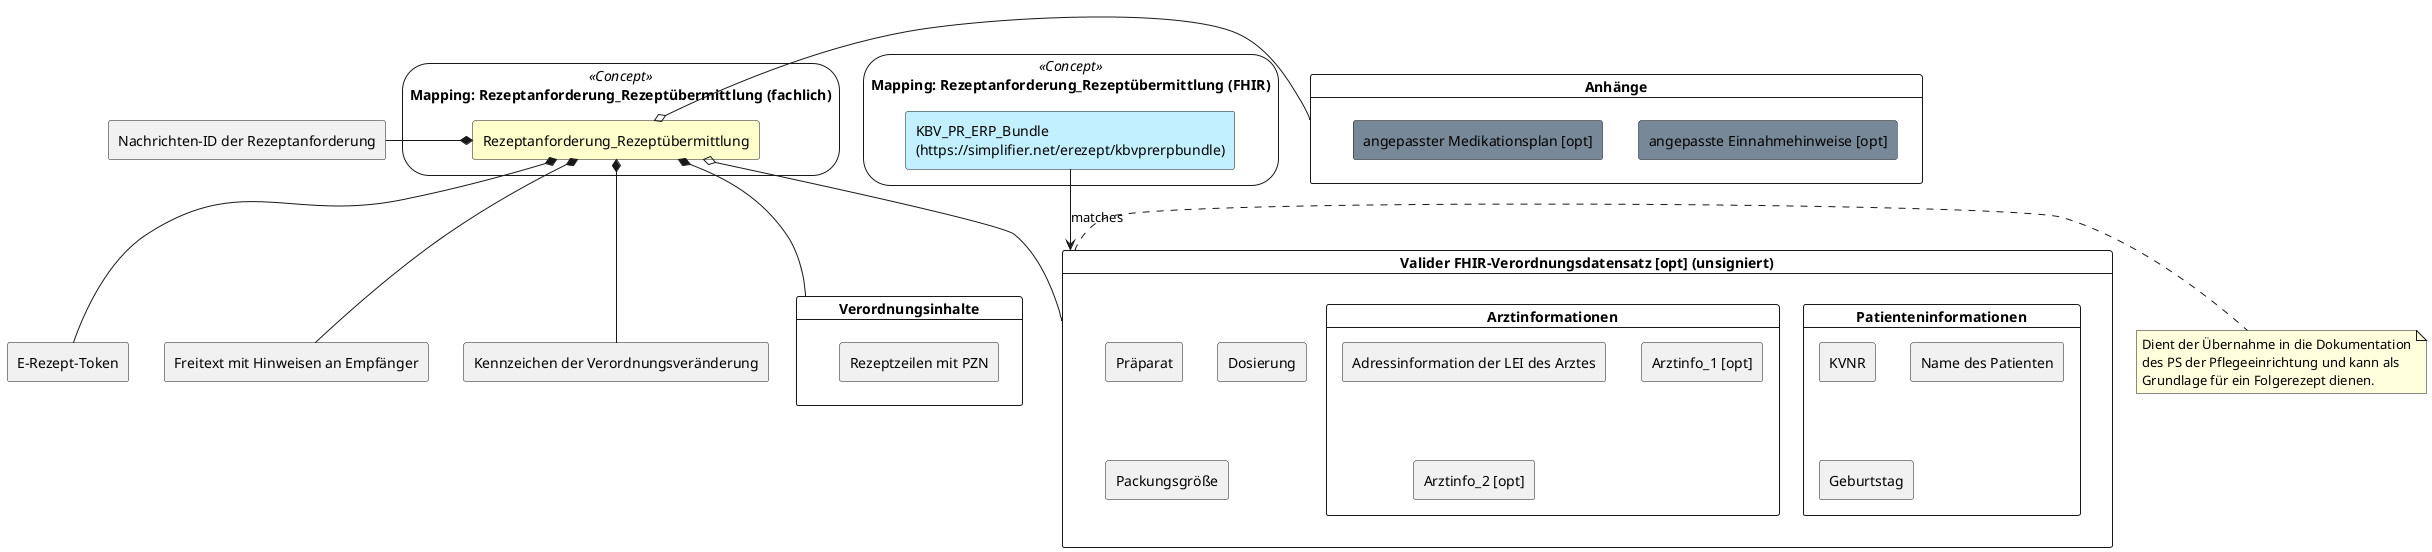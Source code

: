 @startuml

skinparam rectangle {
    roundCorner<<Concept>> 54
}



rectangle "Mapping: Rezeptanforderung_Rezeptübermittlung (fachlich)" <<Concept>> {
    rectangle "Rezeptanforderung_Rezeptübermittlung" as Rezeptanforderung_Rezeptuebermittlung #BUSINESS
}

rectangle "Mapping: Rezeptanforderung_Rezeptübermittlung (FHIR)" <<Concept>> {
    rectangle "KBV_PR_ERP_Bundle \n(https://simplifier.net/erezept/kbvprerpbundle)" as KBV_PR_ERP_Bundle #APPLICATION
}


'rectangle "Mapping: Rezeptanforderung_Rezeptübermittlung (übrige)" <<Concept>> {}

card "Valider FHIR-Verordnungsdatensatz [opt] (unsigniert)" as FHIR_Verordnungsdatensatz  {
     rectangle Präparat
     rectangle Dosierung
     rectangle Packungsgröße
     card Patienteninformationen {
         rectangle KVNR
         rectangle "Name des Patienten" as Patientenname
         rectangle Geburtstag
     }
     card Arztinformationen {
         rectangle "Adressinformation der LEI des Arztes" as Arzt_Adresse
         rectangle "Arztinfo_1 [opt]" as Arztinfo_1
         rectangle "Arztinfo_2 [opt]" as Arztinfo_2
     }
}
note right of FHIR_Verordnungsdatensatz
    Dient der Übernahme in die Dokumentation
    des PS der Pflegeeinrichtung und kann als
    Grundlage für ein Folgerezept dienen.
end note

rectangle "Nachrichten-ID der Rezeptanforderung" as Nachrichten_ID

rectangle "E-Rezept-Token" as Erezept_Token

rectangle "Freitext mit Hinweisen an Empfänger" as Empfaengerhinweise

rectangle "Kennzeichen der Verordnungsveränderung" as Verordnungsaenderungskennzeichen

card Verordnungsinhalte  {
     rectangle "Rezeptzeilen mit PZN" as Rezeptzeilen
     rectangle Dosierung
}

card "Anhänge" as Anhaenge {
    rectangle "angepasste Einnahmehinweise [opt]" as Einnahmehinweise #LightSlateGrey
    rectangle "angepasster Medikationsplan [opt]" as Medikationsplan  #LightSlateGrey
}

Rezeptanforderung_Rezeptuebermittlung *-left- Nachrichten_ID
Rezeptanforderung_Rezeptuebermittlung *-- Erezept_Token
Rezeptanforderung_Rezeptuebermittlung *-- Empfaengerhinweise
Rezeptanforderung_Rezeptuebermittlung *-- Verordnungsaenderungskennzeichen
Rezeptanforderung_Rezeptuebermittlung *-- Verordnungsinhalte
Rezeptanforderung_Rezeptuebermittlung o-- FHIR_Verordnungsdatensatz
Rezeptanforderung_Rezeptuebermittlung o-right- Anhaenge

KBV_PR_ERP_Bundle --> FHIR_Verordnungsdatensatz: matches


@enduml